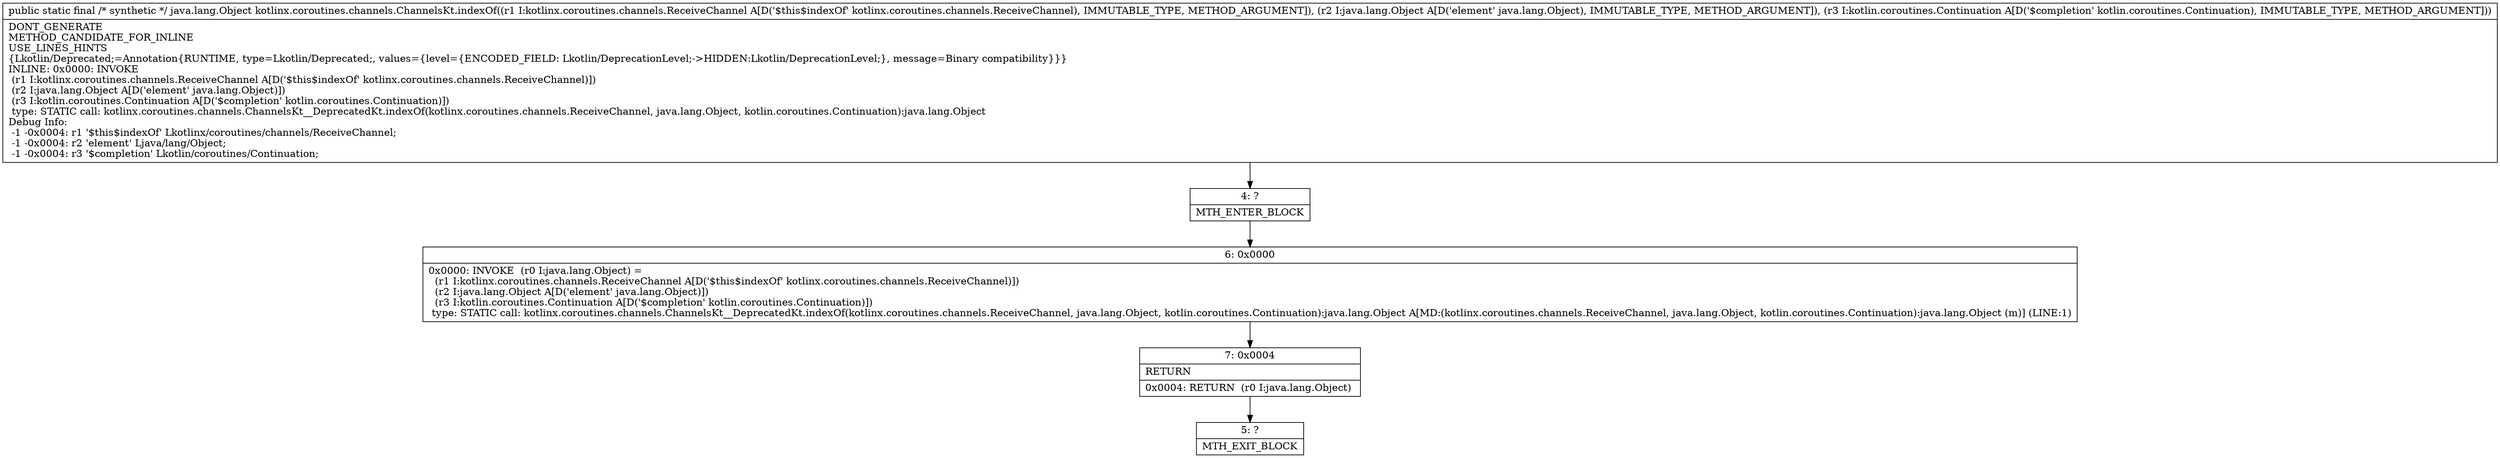 digraph "CFG forkotlinx.coroutines.channels.ChannelsKt.indexOf(Lkotlinx\/coroutines\/channels\/ReceiveChannel;Ljava\/lang\/Object;Lkotlin\/coroutines\/Continuation;)Ljava\/lang\/Object;" {
Node_4 [shape=record,label="{4\:\ ?|MTH_ENTER_BLOCK\l}"];
Node_6 [shape=record,label="{6\:\ 0x0000|0x0000: INVOKE  (r0 I:java.lang.Object) = \l  (r1 I:kotlinx.coroutines.channels.ReceiveChannel A[D('$this$indexOf' kotlinx.coroutines.channels.ReceiveChannel)])\l  (r2 I:java.lang.Object A[D('element' java.lang.Object)])\l  (r3 I:kotlin.coroutines.Continuation A[D('$completion' kotlin.coroutines.Continuation)])\l type: STATIC call: kotlinx.coroutines.channels.ChannelsKt__DeprecatedKt.indexOf(kotlinx.coroutines.channels.ReceiveChannel, java.lang.Object, kotlin.coroutines.Continuation):java.lang.Object A[MD:(kotlinx.coroutines.channels.ReceiveChannel, java.lang.Object, kotlin.coroutines.Continuation):java.lang.Object (m)] (LINE:1)\l}"];
Node_7 [shape=record,label="{7\:\ 0x0004|RETURN\l|0x0004: RETURN  (r0 I:java.lang.Object) \l}"];
Node_5 [shape=record,label="{5\:\ ?|MTH_EXIT_BLOCK\l}"];
MethodNode[shape=record,label="{public static final \/* synthetic *\/ java.lang.Object kotlinx.coroutines.channels.ChannelsKt.indexOf((r1 I:kotlinx.coroutines.channels.ReceiveChannel A[D('$this$indexOf' kotlinx.coroutines.channels.ReceiveChannel), IMMUTABLE_TYPE, METHOD_ARGUMENT]), (r2 I:java.lang.Object A[D('element' java.lang.Object), IMMUTABLE_TYPE, METHOD_ARGUMENT]), (r3 I:kotlin.coroutines.Continuation A[D('$completion' kotlin.coroutines.Continuation), IMMUTABLE_TYPE, METHOD_ARGUMENT]))  | DONT_GENERATE\lMETHOD_CANDIDATE_FOR_INLINE\lUSE_LINES_HINTS\l\{Lkotlin\/Deprecated;=Annotation\{RUNTIME, type=Lkotlin\/Deprecated;, values=\{level=\{ENCODED_FIELD: Lkotlin\/DeprecationLevel;\-\>HIDDEN:Lkotlin\/DeprecationLevel;\}, message=Binary compatibility\}\}\}\lINLINE: 0x0000: INVOKE  \l  (r1 I:kotlinx.coroutines.channels.ReceiveChannel A[D('$this$indexOf' kotlinx.coroutines.channels.ReceiveChannel)])\l  (r2 I:java.lang.Object A[D('element' java.lang.Object)])\l  (r3 I:kotlin.coroutines.Continuation A[D('$completion' kotlin.coroutines.Continuation)])\l type: STATIC call: kotlinx.coroutines.channels.ChannelsKt__DeprecatedKt.indexOf(kotlinx.coroutines.channels.ReceiveChannel, java.lang.Object, kotlin.coroutines.Continuation):java.lang.Object\lDebug Info:\l  \-1 \-0x0004: r1 '$this$indexOf' Lkotlinx\/coroutines\/channels\/ReceiveChannel;\l  \-1 \-0x0004: r2 'element' Ljava\/lang\/Object;\l  \-1 \-0x0004: r3 '$completion' Lkotlin\/coroutines\/Continuation;\l}"];
MethodNode -> Node_4;Node_4 -> Node_6;
Node_6 -> Node_7;
Node_7 -> Node_5;
}

